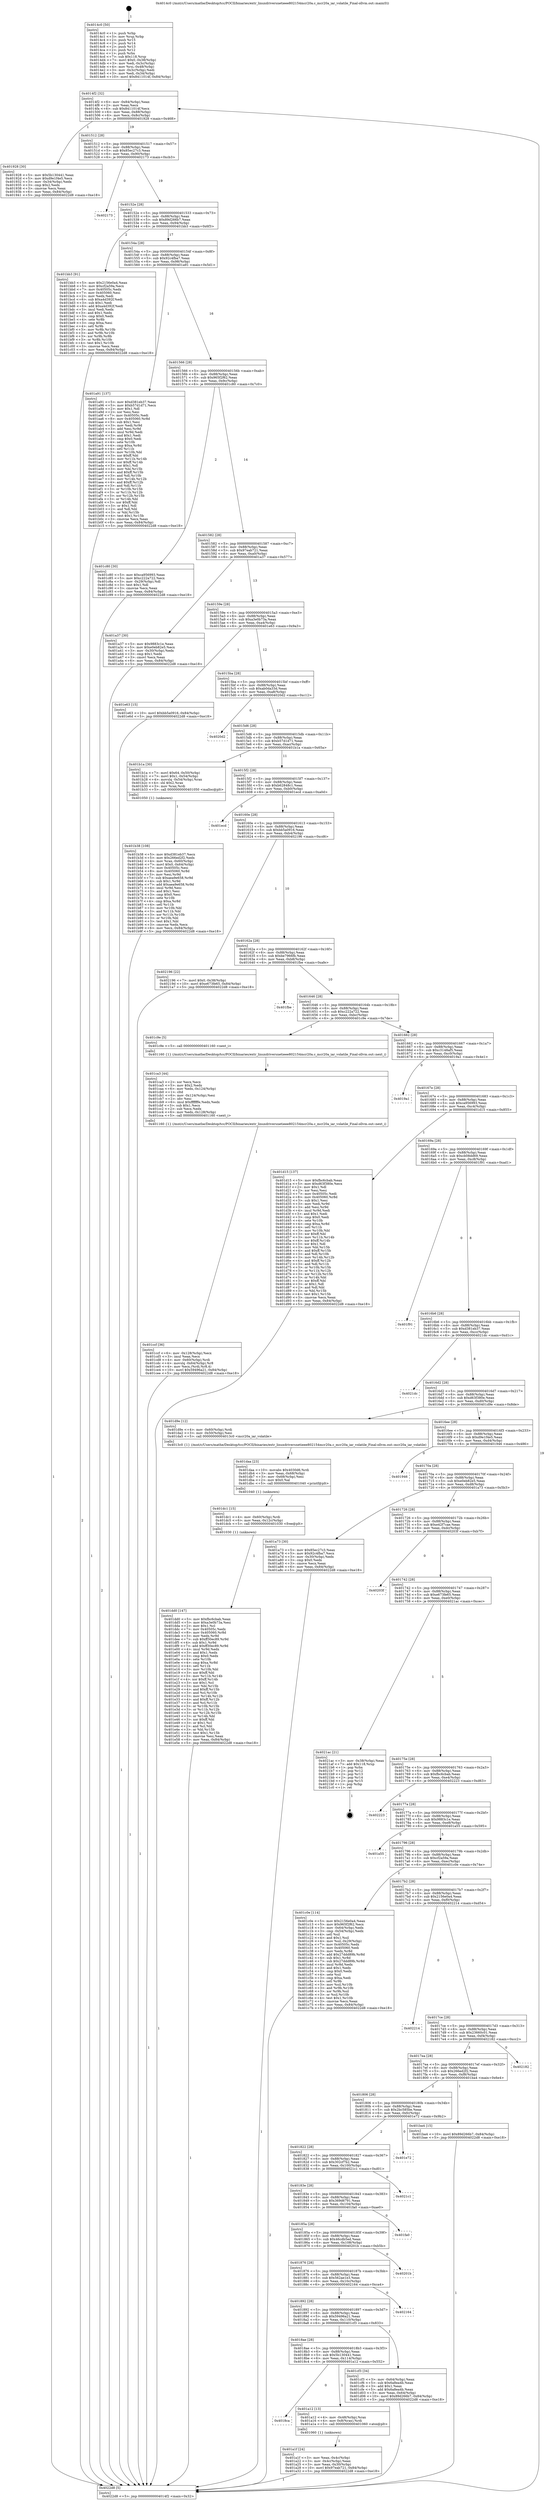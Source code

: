 digraph "0x4014c0" {
  label = "0x4014c0 (/mnt/c/Users/mathe/Desktop/tcc/POCII/binaries/extr_linuxdriversnetieee802154mcr20a.c_mcr20a_iar_volatile_Final-ollvm.out::main(0))"
  labelloc = "t"
  node[shape=record]

  Entry [label="",width=0.3,height=0.3,shape=circle,fillcolor=black,style=filled]
  "0x4014f2" [label="{
     0x4014f2 [32]\l
     | [instrs]\l
     &nbsp;&nbsp;0x4014f2 \<+6\>: mov -0x84(%rbp),%eax\l
     &nbsp;&nbsp;0x4014f8 \<+2\>: mov %eax,%ecx\l
     &nbsp;&nbsp;0x4014fa \<+6\>: sub $0x8411014f,%ecx\l
     &nbsp;&nbsp;0x401500 \<+6\>: mov %eax,-0x88(%rbp)\l
     &nbsp;&nbsp;0x401506 \<+6\>: mov %ecx,-0x8c(%rbp)\l
     &nbsp;&nbsp;0x40150c \<+6\>: je 0000000000401928 \<main+0x468\>\l
  }"]
  "0x401928" [label="{
     0x401928 [30]\l
     | [instrs]\l
     &nbsp;&nbsp;0x401928 \<+5\>: mov $0x5b130441,%eax\l
     &nbsp;&nbsp;0x40192d \<+5\>: mov $0xd9e1f4e5,%ecx\l
     &nbsp;&nbsp;0x401932 \<+3\>: mov -0x34(%rbp),%edx\l
     &nbsp;&nbsp;0x401935 \<+3\>: cmp $0x2,%edx\l
     &nbsp;&nbsp;0x401938 \<+3\>: cmovne %ecx,%eax\l
     &nbsp;&nbsp;0x40193b \<+6\>: mov %eax,-0x84(%rbp)\l
     &nbsp;&nbsp;0x401941 \<+5\>: jmp 00000000004022d8 \<main+0xe18\>\l
  }"]
  "0x401512" [label="{
     0x401512 [28]\l
     | [instrs]\l
     &nbsp;&nbsp;0x401512 \<+5\>: jmp 0000000000401517 \<main+0x57\>\l
     &nbsp;&nbsp;0x401517 \<+6\>: mov -0x88(%rbp),%eax\l
     &nbsp;&nbsp;0x40151d \<+5\>: sub $0x85ec27c3,%eax\l
     &nbsp;&nbsp;0x401522 \<+6\>: mov %eax,-0x90(%rbp)\l
     &nbsp;&nbsp;0x401528 \<+6\>: je 0000000000402173 \<main+0xcb3\>\l
  }"]
  "0x4022d8" [label="{
     0x4022d8 [5]\l
     | [instrs]\l
     &nbsp;&nbsp;0x4022d8 \<+5\>: jmp 00000000004014f2 \<main+0x32\>\l
  }"]
  "0x4014c0" [label="{
     0x4014c0 [50]\l
     | [instrs]\l
     &nbsp;&nbsp;0x4014c0 \<+1\>: push %rbp\l
     &nbsp;&nbsp;0x4014c1 \<+3\>: mov %rsp,%rbp\l
     &nbsp;&nbsp;0x4014c4 \<+2\>: push %r15\l
     &nbsp;&nbsp;0x4014c6 \<+2\>: push %r14\l
     &nbsp;&nbsp;0x4014c8 \<+2\>: push %r13\l
     &nbsp;&nbsp;0x4014ca \<+2\>: push %r12\l
     &nbsp;&nbsp;0x4014cc \<+1\>: push %rbx\l
     &nbsp;&nbsp;0x4014cd \<+7\>: sub $0x118,%rsp\l
     &nbsp;&nbsp;0x4014d4 \<+7\>: movl $0x0,-0x38(%rbp)\l
     &nbsp;&nbsp;0x4014db \<+3\>: mov %edi,-0x3c(%rbp)\l
     &nbsp;&nbsp;0x4014de \<+4\>: mov %rsi,-0x48(%rbp)\l
     &nbsp;&nbsp;0x4014e2 \<+3\>: mov -0x3c(%rbp),%edi\l
     &nbsp;&nbsp;0x4014e5 \<+3\>: mov %edi,-0x34(%rbp)\l
     &nbsp;&nbsp;0x4014e8 \<+10\>: movl $0x8411014f,-0x84(%rbp)\l
  }"]
  Exit [label="",width=0.3,height=0.3,shape=circle,fillcolor=black,style=filled,peripheries=2]
  "0x402173" [label="{
     0x402173\l
  }", style=dashed]
  "0x40152e" [label="{
     0x40152e [28]\l
     | [instrs]\l
     &nbsp;&nbsp;0x40152e \<+5\>: jmp 0000000000401533 \<main+0x73\>\l
     &nbsp;&nbsp;0x401533 \<+6\>: mov -0x88(%rbp),%eax\l
     &nbsp;&nbsp;0x401539 \<+5\>: sub $0x89d266b7,%eax\l
     &nbsp;&nbsp;0x40153e \<+6\>: mov %eax,-0x94(%rbp)\l
     &nbsp;&nbsp;0x401544 \<+6\>: je 0000000000401bb3 \<main+0x6f3\>\l
  }"]
  "0x401dd0" [label="{
     0x401dd0 [147]\l
     | [instrs]\l
     &nbsp;&nbsp;0x401dd0 \<+5\>: mov $0xfbc6cbab,%eax\l
     &nbsp;&nbsp;0x401dd5 \<+5\>: mov $0xa3e0b73a,%esi\l
     &nbsp;&nbsp;0x401dda \<+2\>: mov $0x1,%cl\l
     &nbsp;&nbsp;0x401ddc \<+7\>: mov 0x40505c,%edx\l
     &nbsp;&nbsp;0x401de3 \<+8\>: mov 0x405060,%r8d\l
     &nbsp;&nbsp;0x401deb \<+3\>: mov %edx,%r9d\l
     &nbsp;&nbsp;0x401dee \<+7\>: sub $0xff30ec89,%r9d\l
     &nbsp;&nbsp;0x401df5 \<+4\>: sub $0x1,%r9d\l
     &nbsp;&nbsp;0x401df9 \<+7\>: add $0xff30ec89,%r9d\l
     &nbsp;&nbsp;0x401e00 \<+4\>: imul %r9d,%edx\l
     &nbsp;&nbsp;0x401e04 \<+3\>: and $0x1,%edx\l
     &nbsp;&nbsp;0x401e07 \<+3\>: cmp $0x0,%edx\l
     &nbsp;&nbsp;0x401e0a \<+4\>: sete %r10b\l
     &nbsp;&nbsp;0x401e0e \<+4\>: cmp $0xa,%r8d\l
     &nbsp;&nbsp;0x401e12 \<+4\>: setl %r11b\l
     &nbsp;&nbsp;0x401e16 \<+3\>: mov %r10b,%bl\l
     &nbsp;&nbsp;0x401e19 \<+3\>: xor $0xff,%bl\l
     &nbsp;&nbsp;0x401e1c \<+3\>: mov %r11b,%r14b\l
     &nbsp;&nbsp;0x401e1f \<+4\>: xor $0xff,%r14b\l
     &nbsp;&nbsp;0x401e23 \<+3\>: xor $0x1,%cl\l
     &nbsp;&nbsp;0x401e26 \<+3\>: mov %bl,%r15b\l
     &nbsp;&nbsp;0x401e29 \<+4\>: and $0xff,%r15b\l
     &nbsp;&nbsp;0x401e2d \<+3\>: and %cl,%r10b\l
     &nbsp;&nbsp;0x401e30 \<+3\>: mov %r14b,%r12b\l
     &nbsp;&nbsp;0x401e33 \<+4\>: and $0xff,%r12b\l
     &nbsp;&nbsp;0x401e37 \<+3\>: and %cl,%r11b\l
     &nbsp;&nbsp;0x401e3a \<+3\>: or %r10b,%r15b\l
     &nbsp;&nbsp;0x401e3d \<+3\>: or %r11b,%r12b\l
     &nbsp;&nbsp;0x401e40 \<+3\>: xor %r12b,%r15b\l
     &nbsp;&nbsp;0x401e43 \<+3\>: or %r14b,%bl\l
     &nbsp;&nbsp;0x401e46 \<+3\>: xor $0xff,%bl\l
     &nbsp;&nbsp;0x401e49 \<+3\>: or $0x1,%cl\l
     &nbsp;&nbsp;0x401e4c \<+2\>: and %cl,%bl\l
     &nbsp;&nbsp;0x401e4e \<+3\>: or %bl,%r15b\l
     &nbsp;&nbsp;0x401e51 \<+4\>: test $0x1,%r15b\l
     &nbsp;&nbsp;0x401e55 \<+3\>: cmovne %esi,%eax\l
     &nbsp;&nbsp;0x401e58 \<+6\>: mov %eax,-0x84(%rbp)\l
     &nbsp;&nbsp;0x401e5e \<+5\>: jmp 00000000004022d8 \<main+0xe18\>\l
  }"]
  "0x401bb3" [label="{
     0x401bb3 [91]\l
     | [instrs]\l
     &nbsp;&nbsp;0x401bb3 \<+5\>: mov $0x2156e0a4,%eax\l
     &nbsp;&nbsp;0x401bb8 \<+5\>: mov $0xcf2a59a,%ecx\l
     &nbsp;&nbsp;0x401bbd \<+7\>: mov 0x40505c,%edx\l
     &nbsp;&nbsp;0x401bc4 \<+7\>: mov 0x405060,%esi\l
     &nbsp;&nbsp;0x401bcb \<+2\>: mov %edx,%edi\l
     &nbsp;&nbsp;0x401bcd \<+6\>: sub $0xa4d392f,%edi\l
     &nbsp;&nbsp;0x401bd3 \<+3\>: sub $0x1,%edi\l
     &nbsp;&nbsp;0x401bd6 \<+6\>: add $0xa4d392f,%edi\l
     &nbsp;&nbsp;0x401bdc \<+3\>: imul %edi,%edx\l
     &nbsp;&nbsp;0x401bdf \<+3\>: and $0x1,%edx\l
     &nbsp;&nbsp;0x401be2 \<+3\>: cmp $0x0,%edx\l
     &nbsp;&nbsp;0x401be5 \<+4\>: sete %r8b\l
     &nbsp;&nbsp;0x401be9 \<+3\>: cmp $0xa,%esi\l
     &nbsp;&nbsp;0x401bec \<+4\>: setl %r9b\l
     &nbsp;&nbsp;0x401bf0 \<+3\>: mov %r8b,%r10b\l
     &nbsp;&nbsp;0x401bf3 \<+3\>: and %r9b,%r10b\l
     &nbsp;&nbsp;0x401bf6 \<+3\>: xor %r9b,%r8b\l
     &nbsp;&nbsp;0x401bf9 \<+3\>: or %r8b,%r10b\l
     &nbsp;&nbsp;0x401bfc \<+4\>: test $0x1,%r10b\l
     &nbsp;&nbsp;0x401c00 \<+3\>: cmovne %ecx,%eax\l
     &nbsp;&nbsp;0x401c03 \<+6\>: mov %eax,-0x84(%rbp)\l
     &nbsp;&nbsp;0x401c09 \<+5\>: jmp 00000000004022d8 \<main+0xe18\>\l
  }"]
  "0x40154a" [label="{
     0x40154a [28]\l
     | [instrs]\l
     &nbsp;&nbsp;0x40154a \<+5\>: jmp 000000000040154f \<main+0x8f\>\l
     &nbsp;&nbsp;0x40154f \<+6\>: mov -0x88(%rbp),%eax\l
     &nbsp;&nbsp;0x401555 \<+5\>: sub $0x92c4fba7,%eax\l
     &nbsp;&nbsp;0x40155a \<+6\>: mov %eax,-0x98(%rbp)\l
     &nbsp;&nbsp;0x401560 \<+6\>: je 0000000000401a91 \<main+0x5d1\>\l
  }"]
  "0x401dc1" [label="{
     0x401dc1 [15]\l
     | [instrs]\l
     &nbsp;&nbsp;0x401dc1 \<+4\>: mov -0x60(%rbp),%rdi\l
     &nbsp;&nbsp;0x401dc5 \<+6\>: mov %eax,-0x12c(%rbp)\l
     &nbsp;&nbsp;0x401dcb \<+5\>: call 0000000000401030 \<free@plt\>\l
     | [calls]\l
     &nbsp;&nbsp;0x401030 \{1\} (unknown)\l
  }"]
  "0x401a91" [label="{
     0x401a91 [137]\l
     | [instrs]\l
     &nbsp;&nbsp;0x401a91 \<+5\>: mov $0xd381eb37,%eax\l
     &nbsp;&nbsp;0x401a96 \<+5\>: mov $0xb57d1d71,%ecx\l
     &nbsp;&nbsp;0x401a9b \<+2\>: mov $0x1,%dl\l
     &nbsp;&nbsp;0x401a9d \<+2\>: xor %esi,%esi\l
     &nbsp;&nbsp;0x401a9f \<+7\>: mov 0x40505c,%edi\l
     &nbsp;&nbsp;0x401aa6 \<+8\>: mov 0x405060,%r8d\l
     &nbsp;&nbsp;0x401aae \<+3\>: sub $0x1,%esi\l
     &nbsp;&nbsp;0x401ab1 \<+3\>: mov %edi,%r9d\l
     &nbsp;&nbsp;0x401ab4 \<+3\>: add %esi,%r9d\l
     &nbsp;&nbsp;0x401ab7 \<+4\>: imul %r9d,%edi\l
     &nbsp;&nbsp;0x401abb \<+3\>: and $0x1,%edi\l
     &nbsp;&nbsp;0x401abe \<+3\>: cmp $0x0,%edi\l
     &nbsp;&nbsp;0x401ac1 \<+4\>: sete %r10b\l
     &nbsp;&nbsp;0x401ac5 \<+4\>: cmp $0xa,%r8d\l
     &nbsp;&nbsp;0x401ac9 \<+4\>: setl %r11b\l
     &nbsp;&nbsp;0x401acd \<+3\>: mov %r10b,%bl\l
     &nbsp;&nbsp;0x401ad0 \<+3\>: xor $0xff,%bl\l
     &nbsp;&nbsp;0x401ad3 \<+3\>: mov %r11b,%r14b\l
     &nbsp;&nbsp;0x401ad6 \<+4\>: xor $0xff,%r14b\l
     &nbsp;&nbsp;0x401ada \<+3\>: xor $0x1,%dl\l
     &nbsp;&nbsp;0x401add \<+3\>: mov %bl,%r15b\l
     &nbsp;&nbsp;0x401ae0 \<+4\>: and $0xff,%r15b\l
     &nbsp;&nbsp;0x401ae4 \<+3\>: and %dl,%r10b\l
     &nbsp;&nbsp;0x401ae7 \<+3\>: mov %r14b,%r12b\l
     &nbsp;&nbsp;0x401aea \<+4\>: and $0xff,%r12b\l
     &nbsp;&nbsp;0x401aee \<+3\>: and %dl,%r11b\l
     &nbsp;&nbsp;0x401af1 \<+3\>: or %r10b,%r15b\l
     &nbsp;&nbsp;0x401af4 \<+3\>: or %r11b,%r12b\l
     &nbsp;&nbsp;0x401af7 \<+3\>: xor %r12b,%r15b\l
     &nbsp;&nbsp;0x401afa \<+3\>: or %r14b,%bl\l
     &nbsp;&nbsp;0x401afd \<+3\>: xor $0xff,%bl\l
     &nbsp;&nbsp;0x401b00 \<+3\>: or $0x1,%dl\l
     &nbsp;&nbsp;0x401b03 \<+2\>: and %dl,%bl\l
     &nbsp;&nbsp;0x401b05 \<+3\>: or %bl,%r15b\l
     &nbsp;&nbsp;0x401b08 \<+4\>: test $0x1,%r15b\l
     &nbsp;&nbsp;0x401b0c \<+3\>: cmovne %ecx,%eax\l
     &nbsp;&nbsp;0x401b0f \<+6\>: mov %eax,-0x84(%rbp)\l
     &nbsp;&nbsp;0x401b15 \<+5\>: jmp 00000000004022d8 \<main+0xe18\>\l
  }"]
  "0x401566" [label="{
     0x401566 [28]\l
     | [instrs]\l
     &nbsp;&nbsp;0x401566 \<+5\>: jmp 000000000040156b \<main+0xab\>\l
     &nbsp;&nbsp;0x40156b \<+6\>: mov -0x88(%rbp),%eax\l
     &nbsp;&nbsp;0x401571 \<+5\>: sub $0x965f2f62,%eax\l
     &nbsp;&nbsp;0x401576 \<+6\>: mov %eax,-0x9c(%rbp)\l
     &nbsp;&nbsp;0x40157c \<+6\>: je 0000000000401c80 \<main+0x7c0\>\l
  }"]
  "0x401daa" [label="{
     0x401daa [23]\l
     | [instrs]\l
     &nbsp;&nbsp;0x401daa \<+10\>: movabs $0x4030d6,%rdi\l
     &nbsp;&nbsp;0x401db4 \<+3\>: mov %eax,-0x68(%rbp)\l
     &nbsp;&nbsp;0x401db7 \<+3\>: mov -0x68(%rbp),%esi\l
     &nbsp;&nbsp;0x401dba \<+2\>: mov $0x0,%al\l
     &nbsp;&nbsp;0x401dbc \<+5\>: call 0000000000401040 \<printf@plt\>\l
     | [calls]\l
     &nbsp;&nbsp;0x401040 \{1\} (unknown)\l
  }"]
  "0x401c80" [label="{
     0x401c80 [30]\l
     | [instrs]\l
     &nbsp;&nbsp;0x401c80 \<+5\>: mov $0xca956993,%eax\l
     &nbsp;&nbsp;0x401c85 \<+5\>: mov $0xc222a722,%ecx\l
     &nbsp;&nbsp;0x401c8a \<+3\>: mov -0x29(%rbp),%dl\l
     &nbsp;&nbsp;0x401c8d \<+3\>: test $0x1,%dl\l
     &nbsp;&nbsp;0x401c90 \<+3\>: cmovne %ecx,%eax\l
     &nbsp;&nbsp;0x401c93 \<+6\>: mov %eax,-0x84(%rbp)\l
     &nbsp;&nbsp;0x401c99 \<+5\>: jmp 00000000004022d8 \<main+0xe18\>\l
  }"]
  "0x401582" [label="{
     0x401582 [28]\l
     | [instrs]\l
     &nbsp;&nbsp;0x401582 \<+5\>: jmp 0000000000401587 \<main+0xc7\>\l
     &nbsp;&nbsp;0x401587 \<+6\>: mov -0x88(%rbp),%eax\l
     &nbsp;&nbsp;0x40158d \<+5\>: sub $0x97eab721,%eax\l
     &nbsp;&nbsp;0x401592 \<+6\>: mov %eax,-0xa0(%rbp)\l
     &nbsp;&nbsp;0x401598 \<+6\>: je 0000000000401a37 \<main+0x577\>\l
  }"]
  "0x401ccf" [label="{
     0x401ccf [36]\l
     | [instrs]\l
     &nbsp;&nbsp;0x401ccf \<+6\>: mov -0x128(%rbp),%ecx\l
     &nbsp;&nbsp;0x401cd5 \<+3\>: imul %eax,%ecx\l
     &nbsp;&nbsp;0x401cd8 \<+4\>: mov -0x60(%rbp),%rdi\l
     &nbsp;&nbsp;0x401cdc \<+4\>: movslq -0x64(%rbp),%r8\l
     &nbsp;&nbsp;0x401ce0 \<+4\>: mov %ecx,(%rdi,%r8,4)\l
     &nbsp;&nbsp;0x401ce4 \<+10\>: movl $0x59496a21,-0x84(%rbp)\l
     &nbsp;&nbsp;0x401cee \<+5\>: jmp 00000000004022d8 \<main+0xe18\>\l
  }"]
  "0x401a37" [label="{
     0x401a37 [30]\l
     | [instrs]\l
     &nbsp;&nbsp;0x401a37 \<+5\>: mov $0x9883c1e,%eax\l
     &nbsp;&nbsp;0x401a3c \<+5\>: mov $0xe0eb82e5,%ecx\l
     &nbsp;&nbsp;0x401a41 \<+3\>: mov -0x30(%rbp),%edx\l
     &nbsp;&nbsp;0x401a44 \<+3\>: cmp $0x1,%edx\l
     &nbsp;&nbsp;0x401a47 \<+3\>: cmovl %ecx,%eax\l
     &nbsp;&nbsp;0x401a4a \<+6\>: mov %eax,-0x84(%rbp)\l
     &nbsp;&nbsp;0x401a50 \<+5\>: jmp 00000000004022d8 \<main+0xe18\>\l
  }"]
  "0x40159e" [label="{
     0x40159e [28]\l
     | [instrs]\l
     &nbsp;&nbsp;0x40159e \<+5\>: jmp 00000000004015a3 \<main+0xe3\>\l
     &nbsp;&nbsp;0x4015a3 \<+6\>: mov -0x88(%rbp),%eax\l
     &nbsp;&nbsp;0x4015a9 \<+5\>: sub $0xa3e0b73a,%eax\l
     &nbsp;&nbsp;0x4015ae \<+6\>: mov %eax,-0xa4(%rbp)\l
     &nbsp;&nbsp;0x4015b4 \<+6\>: je 0000000000401e63 \<main+0x9a3\>\l
  }"]
  "0x401ca3" [label="{
     0x401ca3 [44]\l
     | [instrs]\l
     &nbsp;&nbsp;0x401ca3 \<+2\>: xor %ecx,%ecx\l
     &nbsp;&nbsp;0x401ca5 \<+5\>: mov $0x2,%edx\l
     &nbsp;&nbsp;0x401caa \<+6\>: mov %edx,-0x124(%rbp)\l
     &nbsp;&nbsp;0x401cb0 \<+1\>: cltd\l
     &nbsp;&nbsp;0x401cb1 \<+6\>: mov -0x124(%rbp),%esi\l
     &nbsp;&nbsp;0x401cb7 \<+2\>: idiv %esi\l
     &nbsp;&nbsp;0x401cb9 \<+6\>: imul $0xfffffffe,%edx,%edx\l
     &nbsp;&nbsp;0x401cbf \<+3\>: sub $0x1,%ecx\l
     &nbsp;&nbsp;0x401cc2 \<+2\>: sub %ecx,%edx\l
     &nbsp;&nbsp;0x401cc4 \<+6\>: mov %edx,-0x128(%rbp)\l
     &nbsp;&nbsp;0x401cca \<+5\>: call 0000000000401160 \<next_i\>\l
     | [calls]\l
     &nbsp;&nbsp;0x401160 \{1\} (/mnt/c/Users/mathe/Desktop/tcc/POCII/binaries/extr_linuxdriversnetieee802154mcr20a.c_mcr20a_iar_volatile_Final-ollvm.out::next_i)\l
  }"]
  "0x401e63" [label="{
     0x401e63 [15]\l
     | [instrs]\l
     &nbsp;&nbsp;0x401e63 \<+10\>: movl $0xbb5a0916,-0x84(%rbp)\l
     &nbsp;&nbsp;0x401e6d \<+5\>: jmp 00000000004022d8 \<main+0xe18\>\l
  }"]
  "0x4015ba" [label="{
     0x4015ba [28]\l
     | [instrs]\l
     &nbsp;&nbsp;0x4015ba \<+5\>: jmp 00000000004015bf \<main+0xff\>\l
     &nbsp;&nbsp;0x4015bf \<+6\>: mov -0x88(%rbp),%eax\l
     &nbsp;&nbsp;0x4015c5 \<+5\>: sub $0xab0da33d,%eax\l
     &nbsp;&nbsp;0x4015ca \<+6\>: mov %eax,-0xa8(%rbp)\l
     &nbsp;&nbsp;0x4015d0 \<+6\>: je 00000000004020d2 \<main+0xc12\>\l
  }"]
  "0x401b38" [label="{
     0x401b38 [108]\l
     | [instrs]\l
     &nbsp;&nbsp;0x401b38 \<+5\>: mov $0xd381eb37,%ecx\l
     &nbsp;&nbsp;0x401b3d \<+5\>: mov $0x266ed2f2,%edx\l
     &nbsp;&nbsp;0x401b42 \<+4\>: mov %rax,-0x60(%rbp)\l
     &nbsp;&nbsp;0x401b46 \<+7\>: movl $0x0,-0x64(%rbp)\l
     &nbsp;&nbsp;0x401b4d \<+7\>: mov 0x40505c,%esi\l
     &nbsp;&nbsp;0x401b54 \<+8\>: mov 0x405060,%r8d\l
     &nbsp;&nbsp;0x401b5c \<+3\>: mov %esi,%r9d\l
     &nbsp;&nbsp;0x401b5f \<+7\>: sub $0xaea9e658,%r9d\l
     &nbsp;&nbsp;0x401b66 \<+4\>: sub $0x1,%r9d\l
     &nbsp;&nbsp;0x401b6a \<+7\>: add $0xaea9e658,%r9d\l
     &nbsp;&nbsp;0x401b71 \<+4\>: imul %r9d,%esi\l
     &nbsp;&nbsp;0x401b75 \<+3\>: and $0x1,%esi\l
     &nbsp;&nbsp;0x401b78 \<+3\>: cmp $0x0,%esi\l
     &nbsp;&nbsp;0x401b7b \<+4\>: sete %r10b\l
     &nbsp;&nbsp;0x401b7f \<+4\>: cmp $0xa,%r8d\l
     &nbsp;&nbsp;0x401b83 \<+4\>: setl %r11b\l
     &nbsp;&nbsp;0x401b87 \<+3\>: mov %r10b,%bl\l
     &nbsp;&nbsp;0x401b8a \<+3\>: and %r11b,%bl\l
     &nbsp;&nbsp;0x401b8d \<+3\>: xor %r11b,%r10b\l
     &nbsp;&nbsp;0x401b90 \<+3\>: or %r10b,%bl\l
     &nbsp;&nbsp;0x401b93 \<+3\>: test $0x1,%bl\l
     &nbsp;&nbsp;0x401b96 \<+3\>: cmovne %edx,%ecx\l
     &nbsp;&nbsp;0x401b99 \<+6\>: mov %ecx,-0x84(%rbp)\l
     &nbsp;&nbsp;0x401b9f \<+5\>: jmp 00000000004022d8 \<main+0xe18\>\l
  }"]
  "0x4020d2" [label="{
     0x4020d2\l
  }", style=dashed]
  "0x4015d6" [label="{
     0x4015d6 [28]\l
     | [instrs]\l
     &nbsp;&nbsp;0x4015d6 \<+5\>: jmp 00000000004015db \<main+0x11b\>\l
     &nbsp;&nbsp;0x4015db \<+6\>: mov -0x88(%rbp),%eax\l
     &nbsp;&nbsp;0x4015e1 \<+5\>: sub $0xb57d1d71,%eax\l
     &nbsp;&nbsp;0x4015e6 \<+6\>: mov %eax,-0xac(%rbp)\l
     &nbsp;&nbsp;0x4015ec \<+6\>: je 0000000000401b1a \<main+0x65a\>\l
  }"]
  "0x401a1f" [label="{
     0x401a1f [24]\l
     | [instrs]\l
     &nbsp;&nbsp;0x401a1f \<+3\>: mov %eax,-0x4c(%rbp)\l
     &nbsp;&nbsp;0x401a22 \<+3\>: mov -0x4c(%rbp),%eax\l
     &nbsp;&nbsp;0x401a25 \<+3\>: mov %eax,-0x30(%rbp)\l
     &nbsp;&nbsp;0x401a28 \<+10\>: movl $0x97eab721,-0x84(%rbp)\l
     &nbsp;&nbsp;0x401a32 \<+5\>: jmp 00000000004022d8 \<main+0xe18\>\l
  }"]
  "0x401b1a" [label="{
     0x401b1a [30]\l
     | [instrs]\l
     &nbsp;&nbsp;0x401b1a \<+7\>: movl $0x64,-0x50(%rbp)\l
     &nbsp;&nbsp;0x401b21 \<+7\>: movl $0x1,-0x54(%rbp)\l
     &nbsp;&nbsp;0x401b28 \<+4\>: movslq -0x54(%rbp),%rax\l
     &nbsp;&nbsp;0x401b2c \<+4\>: shl $0x2,%rax\l
     &nbsp;&nbsp;0x401b30 \<+3\>: mov %rax,%rdi\l
     &nbsp;&nbsp;0x401b33 \<+5\>: call 0000000000401050 \<malloc@plt\>\l
     | [calls]\l
     &nbsp;&nbsp;0x401050 \{1\} (unknown)\l
  }"]
  "0x4015f2" [label="{
     0x4015f2 [28]\l
     | [instrs]\l
     &nbsp;&nbsp;0x4015f2 \<+5\>: jmp 00000000004015f7 \<main+0x137\>\l
     &nbsp;&nbsp;0x4015f7 \<+6\>: mov -0x88(%rbp),%eax\l
     &nbsp;&nbsp;0x4015fd \<+5\>: sub $0xb62848c1,%eax\l
     &nbsp;&nbsp;0x401602 \<+6\>: mov %eax,-0xb0(%rbp)\l
     &nbsp;&nbsp;0x401608 \<+6\>: je 0000000000401ecd \<main+0xa0d\>\l
  }"]
  "0x4018ca" [label="{
     0x4018ca\l
  }", style=dashed]
  "0x401ecd" [label="{
     0x401ecd\l
  }", style=dashed]
  "0x40160e" [label="{
     0x40160e [28]\l
     | [instrs]\l
     &nbsp;&nbsp;0x40160e \<+5\>: jmp 0000000000401613 \<main+0x153\>\l
     &nbsp;&nbsp;0x401613 \<+6\>: mov -0x88(%rbp),%eax\l
     &nbsp;&nbsp;0x401619 \<+5\>: sub $0xbb5a0916,%eax\l
     &nbsp;&nbsp;0x40161e \<+6\>: mov %eax,-0xb4(%rbp)\l
     &nbsp;&nbsp;0x401624 \<+6\>: je 0000000000402196 \<main+0xcd6\>\l
  }"]
  "0x401a12" [label="{
     0x401a12 [13]\l
     | [instrs]\l
     &nbsp;&nbsp;0x401a12 \<+4\>: mov -0x48(%rbp),%rax\l
     &nbsp;&nbsp;0x401a16 \<+4\>: mov 0x8(%rax),%rdi\l
     &nbsp;&nbsp;0x401a1a \<+5\>: call 0000000000401060 \<atoi@plt\>\l
     | [calls]\l
     &nbsp;&nbsp;0x401060 \{1\} (unknown)\l
  }"]
  "0x402196" [label="{
     0x402196 [22]\l
     | [instrs]\l
     &nbsp;&nbsp;0x402196 \<+7\>: movl $0x0,-0x38(%rbp)\l
     &nbsp;&nbsp;0x40219d \<+10\>: movl $0xe673fe65,-0x84(%rbp)\l
     &nbsp;&nbsp;0x4021a7 \<+5\>: jmp 00000000004022d8 \<main+0xe18\>\l
  }"]
  "0x40162a" [label="{
     0x40162a [28]\l
     | [instrs]\l
     &nbsp;&nbsp;0x40162a \<+5\>: jmp 000000000040162f \<main+0x16f\>\l
     &nbsp;&nbsp;0x40162f \<+6\>: mov -0x88(%rbp),%eax\l
     &nbsp;&nbsp;0x401635 \<+5\>: sub $0xbe7966fb,%eax\l
     &nbsp;&nbsp;0x40163a \<+6\>: mov %eax,-0xb8(%rbp)\l
     &nbsp;&nbsp;0x401640 \<+6\>: je 0000000000401fbe \<main+0xafe\>\l
  }"]
  "0x4018ae" [label="{
     0x4018ae [28]\l
     | [instrs]\l
     &nbsp;&nbsp;0x4018ae \<+5\>: jmp 00000000004018b3 \<main+0x3f3\>\l
     &nbsp;&nbsp;0x4018b3 \<+6\>: mov -0x88(%rbp),%eax\l
     &nbsp;&nbsp;0x4018b9 \<+5\>: sub $0x5b130441,%eax\l
     &nbsp;&nbsp;0x4018be \<+6\>: mov %eax,-0x114(%rbp)\l
     &nbsp;&nbsp;0x4018c4 \<+6\>: je 0000000000401a12 \<main+0x552\>\l
  }"]
  "0x401fbe" [label="{
     0x401fbe\l
  }", style=dashed]
  "0x401646" [label="{
     0x401646 [28]\l
     | [instrs]\l
     &nbsp;&nbsp;0x401646 \<+5\>: jmp 000000000040164b \<main+0x18b\>\l
     &nbsp;&nbsp;0x40164b \<+6\>: mov -0x88(%rbp),%eax\l
     &nbsp;&nbsp;0x401651 \<+5\>: sub $0xc222a722,%eax\l
     &nbsp;&nbsp;0x401656 \<+6\>: mov %eax,-0xbc(%rbp)\l
     &nbsp;&nbsp;0x40165c \<+6\>: je 0000000000401c9e \<main+0x7de\>\l
  }"]
  "0x401cf3" [label="{
     0x401cf3 [34]\l
     | [instrs]\l
     &nbsp;&nbsp;0x401cf3 \<+3\>: mov -0x64(%rbp),%eax\l
     &nbsp;&nbsp;0x401cf6 \<+5\>: sub $0x6a8ea4b,%eax\l
     &nbsp;&nbsp;0x401cfb \<+3\>: add $0x1,%eax\l
     &nbsp;&nbsp;0x401cfe \<+5\>: add $0x6a8ea4b,%eax\l
     &nbsp;&nbsp;0x401d03 \<+3\>: mov %eax,-0x64(%rbp)\l
     &nbsp;&nbsp;0x401d06 \<+10\>: movl $0x89d266b7,-0x84(%rbp)\l
     &nbsp;&nbsp;0x401d10 \<+5\>: jmp 00000000004022d8 \<main+0xe18\>\l
  }"]
  "0x401c9e" [label="{
     0x401c9e [5]\l
     | [instrs]\l
     &nbsp;&nbsp;0x401c9e \<+5\>: call 0000000000401160 \<next_i\>\l
     | [calls]\l
     &nbsp;&nbsp;0x401160 \{1\} (/mnt/c/Users/mathe/Desktop/tcc/POCII/binaries/extr_linuxdriversnetieee802154mcr20a.c_mcr20a_iar_volatile_Final-ollvm.out::next_i)\l
  }"]
  "0x401662" [label="{
     0x401662 [28]\l
     | [instrs]\l
     &nbsp;&nbsp;0x401662 \<+5\>: jmp 0000000000401667 \<main+0x1a7\>\l
     &nbsp;&nbsp;0x401667 \<+6\>: mov -0x88(%rbp),%eax\l
     &nbsp;&nbsp;0x40166d \<+5\>: sub $0xc3148af5,%eax\l
     &nbsp;&nbsp;0x401672 \<+6\>: mov %eax,-0xc0(%rbp)\l
     &nbsp;&nbsp;0x401678 \<+6\>: je 00000000004019a1 \<main+0x4e1\>\l
  }"]
  "0x401892" [label="{
     0x401892 [28]\l
     | [instrs]\l
     &nbsp;&nbsp;0x401892 \<+5\>: jmp 0000000000401897 \<main+0x3d7\>\l
     &nbsp;&nbsp;0x401897 \<+6\>: mov -0x88(%rbp),%eax\l
     &nbsp;&nbsp;0x40189d \<+5\>: sub $0x59496a21,%eax\l
     &nbsp;&nbsp;0x4018a2 \<+6\>: mov %eax,-0x110(%rbp)\l
     &nbsp;&nbsp;0x4018a8 \<+6\>: je 0000000000401cf3 \<main+0x833\>\l
  }"]
  "0x4019a1" [label="{
     0x4019a1\l
  }", style=dashed]
  "0x40167e" [label="{
     0x40167e [28]\l
     | [instrs]\l
     &nbsp;&nbsp;0x40167e \<+5\>: jmp 0000000000401683 \<main+0x1c3\>\l
     &nbsp;&nbsp;0x401683 \<+6\>: mov -0x88(%rbp),%eax\l
     &nbsp;&nbsp;0x401689 \<+5\>: sub $0xca956993,%eax\l
     &nbsp;&nbsp;0x40168e \<+6\>: mov %eax,-0xc4(%rbp)\l
     &nbsp;&nbsp;0x401694 \<+6\>: je 0000000000401d15 \<main+0x855\>\l
  }"]
  "0x402164" [label="{
     0x402164\l
  }", style=dashed]
  "0x401d15" [label="{
     0x401d15 [137]\l
     | [instrs]\l
     &nbsp;&nbsp;0x401d15 \<+5\>: mov $0xfbc6cbab,%eax\l
     &nbsp;&nbsp;0x401d1a \<+5\>: mov $0xd63f380e,%ecx\l
     &nbsp;&nbsp;0x401d1f \<+2\>: mov $0x1,%dl\l
     &nbsp;&nbsp;0x401d21 \<+2\>: xor %esi,%esi\l
     &nbsp;&nbsp;0x401d23 \<+7\>: mov 0x40505c,%edi\l
     &nbsp;&nbsp;0x401d2a \<+8\>: mov 0x405060,%r8d\l
     &nbsp;&nbsp;0x401d32 \<+3\>: sub $0x1,%esi\l
     &nbsp;&nbsp;0x401d35 \<+3\>: mov %edi,%r9d\l
     &nbsp;&nbsp;0x401d38 \<+3\>: add %esi,%r9d\l
     &nbsp;&nbsp;0x401d3b \<+4\>: imul %r9d,%edi\l
     &nbsp;&nbsp;0x401d3f \<+3\>: and $0x1,%edi\l
     &nbsp;&nbsp;0x401d42 \<+3\>: cmp $0x0,%edi\l
     &nbsp;&nbsp;0x401d45 \<+4\>: sete %r10b\l
     &nbsp;&nbsp;0x401d49 \<+4\>: cmp $0xa,%r8d\l
     &nbsp;&nbsp;0x401d4d \<+4\>: setl %r11b\l
     &nbsp;&nbsp;0x401d51 \<+3\>: mov %r10b,%bl\l
     &nbsp;&nbsp;0x401d54 \<+3\>: xor $0xff,%bl\l
     &nbsp;&nbsp;0x401d57 \<+3\>: mov %r11b,%r14b\l
     &nbsp;&nbsp;0x401d5a \<+4\>: xor $0xff,%r14b\l
     &nbsp;&nbsp;0x401d5e \<+3\>: xor $0x1,%dl\l
     &nbsp;&nbsp;0x401d61 \<+3\>: mov %bl,%r15b\l
     &nbsp;&nbsp;0x401d64 \<+4\>: and $0xff,%r15b\l
     &nbsp;&nbsp;0x401d68 \<+3\>: and %dl,%r10b\l
     &nbsp;&nbsp;0x401d6b \<+3\>: mov %r14b,%r12b\l
     &nbsp;&nbsp;0x401d6e \<+4\>: and $0xff,%r12b\l
     &nbsp;&nbsp;0x401d72 \<+3\>: and %dl,%r11b\l
     &nbsp;&nbsp;0x401d75 \<+3\>: or %r10b,%r15b\l
     &nbsp;&nbsp;0x401d78 \<+3\>: or %r11b,%r12b\l
     &nbsp;&nbsp;0x401d7b \<+3\>: xor %r12b,%r15b\l
     &nbsp;&nbsp;0x401d7e \<+3\>: or %r14b,%bl\l
     &nbsp;&nbsp;0x401d81 \<+3\>: xor $0xff,%bl\l
     &nbsp;&nbsp;0x401d84 \<+3\>: or $0x1,%dl\l
     &nbsp;&nbsp;0x401d87 \<+2\>: and %dl,%bl\l
     &nbsp;&nbsp;0x401d89 \<+3\>: or %bl,%r15b\l
     &nbsp;&nbsp;0x401d8c \<+4\>: test $0x1,%r15b\l
     &nbsp;&nbsp;0x401d90 \<+3\>: cmovne %ecx,%eax\l
     &nbsp;&nbsp;0x401d93 \<+6\>: mov %eax,-0x84(%rbp)\l
     &nbsp;&nbsp;0x401d99 \<+5\>: jmp 00000000004022d8 \<main+0xe18\>\l
  }"]
  "0x40169a" [label="{
     0x40169a [28]\l
     | [instrs]\l
     &nbsp;&nbsp;0x40169a \<+5\>: jmp 000000000040169f \<main+0x1df\>\l
     &nbsp;&nbsp;0x40169f \<+6\>: mov -0x88(%rbp),%eax\l
     &nbsp;&nbsp;0x4016a5 \<+5\>: sub $0xcb08dd69,%eax\l
     &nbsp;&nbsp;0x4016aa \<+6\>: mov %eax,-0xc8(%rbp)\l
     &nbsp;&nbsp;0x4016b0 \<+6\>: je 0000000000401f91 \<main+0xad1\>\l
  }"]
  "0x401876" [label="{
     0x401876 [28]\l
     | [instrs]\l
     &nbsp;&nbsp;0x401876 \<+5\>: jmp 000000000040187b \<main+0x3bb\>\l
     &nbsp;&nbsp;0x40187b \<+6\>: mov -0x88(%rbp),%eax\l
     &nbsp;&nbsp;0x401881 \<+5\>: sub $0x562ae1e3,%eax\l
     &nbsp;&nbsp;0x401886 \<+6\>: mov %eax,-0x10c(%rbp)\l
     &nbsp;&nbsp;0x40188c \<+6\>: je 0000000000402164 \<main+0xca4\>\l
  }"]
  "0x401f91" [label="{
     0x401f91\l
  }", style=dashed]
  "0x4016b6" [label="{
     0x4016b6 [28]\l
     | [instrs]\l
     &nbsp;&nbsp;0x4016b6 \<+5\>: jmp 00000000004016bb \<main+0x1fb\>\l
     &nbsp;&nbsp;0x4016bb \<+6\>: mov -0x88(%rbp),%eax\l
     &nbsp;&nbsp;0x4016c1 \<+5\>: sub $0xd381eb37,%eax\l
     &nbsp;&nbsp;0x4016c6 \<+6\>: mov %eax,-0xcc(%rbp)\l
     &nbsp;&nbsp;0x4016cc \<+6\>: je 00000000004021dc \<main+0xd1c\>\l
  }"]
  "0x40201b" [label="{
     0x40201b\l
  }", style=dashed]
  "0x4021dc" [label="{
     0x4021dc\l
  }", style=dashed]
  "0x4016d2" [label="{
     0x4016d2 [28]\l
     | [instrs]\l
     &nbsp;&nbsp;0x4016d2 \<+5\>: jmp 00000000004016d7 \<main+0x217\>\l
     &nbsp;&nbsp;0x4016d7 \<+6\>: mov -0x88(%rbp),%eax\l
     &nbsp;&nbsp;0x4016dd \<+5\>: sub $0xd63f380e,%eax\l
     &nbsp;&nbsp;0x4016e2 \<+6\>: mov %eax,-0xd0(%rbp)\l
     &nbsp;&nbsp;0x4016e8 \<+6\>: je 0000000000401d9e \<main+0x8de\>\l
  }"]
  "0x40185a" [label="{
     0x40185a [28]\l
     | [instrs]\l
     &nbsp;&nbsp;0x40185a \<+5\>: jmp 000000000040185f \<main+0x39f\>\l
     &nbsp;&nbsp;0x40185f \<+6\>: mov -0x88(%rbp),%eax\l
     &nbsp;&nbsp;0x401865 \<+5\>: sub $0x46cdb5ed,%eax\l
     &nbsp;&nbsp;0x40186a \<+6\>: mov %eax,-0x108(%rbp)\l
     &nbsp;&nbsp;0x401870 \<+6\>: je 000000000040201b \<main+0xb5b\>\l
  }"]
  "0x401d9e" [label="{
     0x401d9e [12]\l
     | [instrs]\l
     &nbsp;&nbsp;0x401d9e \<+4\>: mov -0x60(%rbp),%rdi\l
     &nbsp;&nbsp;0x401da2 \<+3\>: mov -0x50(%rbp),%esi\l
     &nbsp;&nbsp;0x401da5 \<+5\>: call 00000000004013c0 \<mcr20a_iar_volatile\>\l
     | [calls]\l
     &nbsp;&nbsp;0x4013c0 \{1\} (/mnt/c/Users/mathe/Desktop/tcc/POCII/binaries/extr_linuxdriversnetieee802154mcr20a.c_mcr20a_iar_volatile_Final-ollvm.out::mcr20a_iar_volatile)\l
  }"]
  "0x4016ee" [label="{
     0x4016ee [28]\l
     | [instrs]\l
     &nbsp;&nbsp;0x4016ee \<+5\>: jmp 00000000004016f3 \<main+0x233\>\l
     &nbsp;&nbsp;0x4016f3 \<+6\>: mov -0x88(%rbp),%eax\l
     &nbsp;&nbsp;0x4016f9 \<+5\>: sub $0xd9e1f4e5,%eax\l
     &nbsp;&nbsp;0x4016fe \<+6\>: mov %eax,-0xd4(%rbp)\l
     &nbsp;&nbsp;0x401704 \<+6\>: je 0000000000401946 \<main+0x486\>\l
  }"]
  "0x401fa0" [label="{
     0x401fa0\l
  }", style=dashed]
  "0x401946" [label="{
     0x401946\l
  }", style=dashed]
  "0x40170a" [label="{
     0x40170a [28]\l
     | [instrs]\l
     &nbsp;&nbsp;0x40170a \<+5\>: jmp 000000000040170f \<main+0x24f\>\l
     &nbsp;&nbsp;0x40170f \<+6\>: mov -0x88(%rbp),%eax\l
     &nbsp;&nbsp;0x401715 \<+5\>: sub $0xe0eb82e5,%eax\l
     &nbsp;&nbsp;0x40171a \<+6\>: mov %eax,-0xd8(%rbp)\l
     &nbsp;&nbsp;0x401720 \<+6\>: je 0000000000401a73 \<main+0x5b3\>\l
  }"]
  "0x40183e" [label="{
     0x40183e [28]\l
     | [instrs]\l
     &nbsp;&nbsp;0x40183e \<+5\>: jmp 0000000000401843 \<main+0x383\>\l
     &nbsp;&nbsp;0x401843 \<+6\>: mov -0x88(%rbp),%eax\l
     &nbsp;&nbsp;0x401849 \<+5\>: sub $0x369d6791,%eax\l
     &nbsp;&nbsp;0x40184e \<+6\>: mov %eax,-0x104(%rbp)\l
     &nbsp;&nbsp;0x401854 \<+6\>: je 0000000000401fa0 \<main+0xae0\>\l
  }"]
  "0x401a73" [label="{
     0x401a73 [30]\l
     | [instrs]\l
     &nbsp;&nbsp;0x401a73 \<+5\>: mov $0x85ec27c3,%eax\l
     &nbsp;&nbsp;0x401a78 \<+5\>: mov $0x92c4fba7,%ecx\l
     &nbsp;&nbsp;0x401a7d \<+3\>: mov -0x30(%rbp),%edx\l
     &nbsp;&nbsp;0x401a80 \<+3\>: cmp $0x0,%edx\l
     &nbsp;&nbsp;0x401a83 \<+3\>: cmove %ecx,%eax\l
     &nbsp;&nbsp;0x401a86 \<+6\>: mov %eax,-0x84(%rbp)\l
     &nbsp;&nbsp;0x401a8c \<+5\>: jmp 00000000004022d8 \<main+0xe18\>\l
  }"]
  "0x401726" [label="{
     0x401726 [28]\l
     | [instrs]\l
     &nbsp;&nbsp;0x401726 \<+5\>: jmp 000000000040172b \<main+0x26b\>\l
     &nbsp;&nbsp;0x40172b \<+6\>: mov -0x88(%rbp),%eax\l
     &nbsp;&nbsp;0x401731 \<+5\>: sub $0xe42f7cae,%eax\l
     &nbsp;&nbsp;0x401736 \<+6\>: mov %eax,-0xdc(%rbp)\l
     &nbsp;&nbsp;0x40173c \<+6\>: je 000000000040203f \<main+0xb7f\>\l
  }"]
  "0x4021c1" [label="{
     0x4021c1\l
  }", style=dashed]
  "0x40203f" [label="{
     0x40203f\l
  }", style=dashed]
  "0x401742" [label="{
     0x401742 [28]\l
     | [instrs]\l
     &nbsp;&nbsp;0x401742 \<+5\>: jmp 0000000000401747 \<main+0x287\>\l
     &nbsp;&nbsp;0x401747 \<+6\>: mov -0x88(%rbp),%eax\l
     &nbsp;&nbsp;0x40174d \<+5\>: sub $0xe673fe65,%eax\l
     &nbsp;&nbsp;0x401752 \<+6\>: mov %eax,-0xe0(%rbp)\l
     &nbsp;&nbsp;0x401758 \<+6\>: je 00000000004021ac \<main+0xcec\>\l
  }"]
  "0x401822" [label="{
     0x401822 [28]\l
     | [instrs]\l
     &nbsp;&nbsp;0x401822 \<+5\>: jmp 0000000000401827 \<main+0x367\>\l
     &nbsp;&nbsp;0x401827 \<+6\>: mov -0x88(%rbp),%eax\l
     &nbsp;&nbsp;0x40182d \<+5\>: sub $0x302cf7b2,%eax\l
     &nbsp;&nbsp;0x401832 \<+6\>: mov %eax,-0x100(%rbp)\l
     &nbsp;&nbsp;0x401838 \<+6\>: je 00000000004021c1 \<main+0xd01\>\l
  }"]
  "0x4021ac" [label="{
     0x4021ac [21]\l
     | [instrs]\l
     &nbsp;&nbsp;0x4021ac \<+3\>: mov -0x38(%rbp),%eax\l
     &nbsp;&nbsp;0x4021af \<+7\>: add $0x118,%rsp\l
     &nbsp;&nbsp;0x4021b6 \<+1\>: pop %rbx\l
     &nbsp;&nbsp;0x4021b7 \<+2\>: pop %r12\l
     &nbsp;&nbsp;0x4021b9 \<+2\>: pop %r13\l
     &nbsp;&nbsp;0x4021bb \<+2\>: pop %r14\l
     &nbsp;&nbsp;0x4021bd \<+2\>: pop %r15\l
     &nbsp;&nbsp;0x4021bf \<+1\>: pop %rbp\l
     &nbsp;&nbsp;0x4021c0 \<+1\>: ret\l
  }"]
  "0x40175e" [label="{
     0x40175e [28]\l
     | [instrs]\l
     &nbsp;&nbsp;0x40175e \<+5\>: jmp 0000000000401763 \<main+0x2a3\>\l
     &nbsp;&nbsp;0x401763 \<+6\>: mov -0x88(%rbp),%eax\l
     &nbsp;&nbsp;0x401769 \<+5\>: sub $0xfbc6cbab,%eax\l
     &nbsp;&nbsp;0x40176e \<+6\>: mov %eax,-0xe4(%rbp)\l
     &nbsp;&nbsp;0x401774 \<+6\>: je 0000000000402223 \<main+0xd63\>\l
  }"]
  "0x401e72" [label="{
     0x401e72\l
  }", style=dashed]
  "0x402223" [label="{
     0x402223\l
  }", style=dashed]
  "0x40177a" [label="{
     0x40177a [28]\l
     | [instrs]\l
     &nbsp;&nbsp;0x40177a \<+5\>: jmp 000000000040177f \<main+0x2bf\>\l
     &nbsp;&nbsp;0x40177f \<+6\>: mov -0x88(%rbp),%eax\l
     &nbsp;&nbsp;0x401785 \<+5\>: sub $0x9883c1e,%eax\l
     &nbsp;&nbsp;0x40178a \<+6\>: mov %eax,-0xe8(%rbp)\l
     &nbsp;&nbsp;0x401790 \<+6\>: je 0000000000401a55 \<main+0x595\>\l
  }"]
  "0x401806" [label="{
     0x401806 [28]\l
     | [instrs]\l
     &nbsp;&nbsp;0x401806 \<+5\>: jmp 000000000040180b \<main+0x34b\>\l
     &nbsp;&nbsp;0x40180b \<+6\>: mov -0x88(%rbp),%eax\l
     &nbsp;&nbsp;0x401811 \<+5\>: sub $0x2bc585be,%eax\l
     &nbsp;&nbsp;0x401816 \<+6\>: mov %eax,-0xfc(%rbp)\l
     &nbsp;&nbsp;0x40181c \<+6\>: je 0000000000401e72 \<main+0x9b2\>\l
  }"]
  "0x401a55" [label="{
     0x401a55\l
  }", style=dashed]
  "0x401796" [label="{
     0x401796 [28]\l
     | [instrs]\l
     &nbsp;&nbsp;0x401796 \<+5\>: jmp 000000000040179b \<main+0x2db\>\l
     &nbsp;&nbsp;0x40179b \<+6\>: mov -0x88(%rbp),%eax\l
     &nbsp;&nbsp;0x4017a1 \<+5\>: sub $0xcf2a59a,%eax\l
     &nbsp;&nbsp;0x4017a6 \<+6\>: mov %eax,-0xec(%rbp)\l
     &nbsp;&nbsp;0x4017ac \<+6\>: je 0000000000401c0e \<main+0x74e\>\l
  }"]
  "0x401ba4" [label="{
     0x401ba4 [15]\l
     | [instrs]\l
     &nbsp;&nbsp;0x401ba4 \<+10\>: movl $0x89d266b7,-0x84(%rbp)\l
     &nbsp;&nbsp;0x401bae \<+5\>: jmp 00000000004022d8 \<main+0xe18\>\l
  }"]
  "0x401c0e" [label="{
     0x401c0e [114]\l
     | [instrs]\l
     &nbsp;&nbsp;0x401c0e \<+5\>: mov $0x2156e0a4,%eax\l
     &nbsp;&nbsp;0x401c13 \<+5\>: mov $0x965f2f62,%ecx\l
     &nbsp;&nbsp;0x401c18 \<+3\>: mov -0x64(%rbp),%edx\l
     &nbsp;&nbsp;0x401c1b \<+3\>: cmp -0x54(%rbp),%edx\l
     &nbsp;&nbsp;0x401c1e \<+4\>: setl %sil\l
     &nbsp;&nbsp;0x401c22 \<+4\>: and $0x1,%sil\l
     &nbsp;&nbsp;0x401c26 \<+4\>: mov %sil,-0x29(%rbp)\l
     &nbsp;&nbsp;0x401c2a \<+7\>: mov 0x40505c,%edx\l
     &nbsp;&nbsp;0x401c31 \<+7\>: mov 0x405060,%edi\l
     &nbsp;&nbsp;0x401c38 \<+3\>: mov %edx,%r8d\l
     &nbsp;&nbsp;0x401c3b \<+7\>: add $0x27ddd89b,%r8d\l
     &nbsp;&nbsp;0x401c42 \<+4\>: sub $0x1,%r8d\l
     &nbsp;&nbsp;0x401c46 \<+7\>: sub $0x27ddd89b,%r8d\l
     &nbsp;&nbsp;0x401c4d \<+4\>: imul %r8d,%edx\l
     &nbsp;&nbsp;0x401c51 \<+3\>: and $0x1,%edx\l
     &nbsp;&nbsp;0x401c54 \<+3\>: cmp $0x0,%edx\l
     &nbsp;&nbsp;0x401c57 \<+4\>: sete %sil\l
     &nbsp;&nbsp;0x401c5b \<+3\>: cmp $0xa,%edi\l
     &nbsp;&nbsp;0x401c5e \<+4\>: setl %r9b\l
     &nbsp;&nbsp;0x401c62 \<+3\>: mov %sil,%r10b\l
     &nbsp;&nbsp;0x401c65 \<+3\>: and %r9b,%r10b\l
     &nbsp;&nbsp;0x401c68 \<+3\>: xor %r9b,%sil\l
     &nbsp;&nbsp;0x401c6b \<+3\>: or %sil,%r10b\l
     &nbsp;&nbsp;0x401c6e \<+4\>: test $0x1,%r10b\l
     &nbsp;&nbsp;0x401c72 \<+3\>: cmovne %ecx,%eax\l
     &nbsp;&nbsp;0x401c75 \<+6\>: mov %eax,-0x84(%rbp)\l
     &nbsp;&nbsp;0x401c7b \<+5\>: jmp 00000000004022d8 \<main+0xe18\>\l
  }"]
  "0x4017b2" [label="{
     0x4017b2 [28]\l
     | [instrs]\l
     &nbsp;&nbsp;0x4017b2 \<+5\>: jmp 00000000004017b7 \<main+0x2f7\>\l
     &nbsp;&nbsp;0x4017b7 \<+6\>: mov -0x88(%rbp),%eax\l
     &nbsp;&nbsp;0x4017bd \<+5\>: sub $0x2156e0a4,%eax\l
     &nbsp;&nbsp;0x4017c2 \<+6\>: mov %eax,-0xf0(%rbp)\l
     &nbsp;&nbsp;0x4017c8 \<+6\>: je 0000000000402214 \<main+0xd54\>\l
  }"]
  "0x4017ea" [label="{
     0x4017ea [28]\l
     | [instrs]\l
     &nbsp;&nbsp;0x4017ea \<+5\>: jmp 00000000004017ef \<main+0x32f\>\l
     &nbsp;&nbsp;0x4017ef \<+6\>: mov -0x88(%rbp),%eax\l
     &nbsp;&nbsp;0x4017f5 \<+5\>: sub $0x266ed2f2,%eax\l
     &nbsp;&nbsp;0x4017fa \<+6\>: mov %eax,-0xf8(%rbp)\l
     &nbsp;&nbsp;0x401800 \<+6\>: je 0000000000401ba4 \<main+0x6e4\>\l
  }"]
  "0x402214" [label="{
     0x402214\l
  }", style=dashed]
  "0x4017ce" [label="{
     0x4017ce [28]\l
     | [instrs]\l
     &nbsp;&nbsp;0x4017ce \<+5\>: jmp 00000000004017d3 \<main+0x313\>\l
     &nbsp;&nbsp;0x4017d3 \<+6\>: mov -0x88(%rbp),%eax\l
     &nbsp;&nbsp;0x4017d9 \<+5\>: sub $0x23660c01,%eax\l
     &nbsp;&nbsp;0x4017de \<+6\>: mov %eax,-0xf4(%rbp)\l
     &nbsp;&nbsp;0x4017e4 \<+6\>: je 0000000000402182 \<main+0xcc2\>\l
  }"]
  "0x402182" [label="{
     0x402182\l
  }", style=dashed]
  Entry -> "0x4014c0" [label=" 1"]
  "0x4014f2" -> "0x401928" [label=" 1"]
  "0x4014f2" -> "0x401512" [label=" 19"]
  "0x401928" -> "0x4022d8" [label=" 1"]
  "0x4014c0" -> "0x4014f2" [label=" 1"]
  "0x4022d8" -> "0x4014f2" [label=" 19"]
  "0x4021ac" -> Exit [label=" 1"]
  "0x401512" -> "0x402173" [label=" 0"]
  "0x401512" -> "0x40152e" [label=" 19"]
  "0x402196" -> "0x4022d8" [label=" 1"]
  "0x40152e" -> "0x401bb3" [label=" 2"]
  "0x40152e" -> "0x40154a" [label=" 17"]
  "0x401e63" -> "0x4022d8" [label=" 1"]
  "0x40154a" -> "0x401a91" [label=" 1"]
  "0x40154a" -> "0x401566" [label=" 16"]
  "0x401dd0" -> "0x4022d8" [label=" 1"]
  "0x401566" -> "0x401c80" [label=" 2"]
  "0x401566" -> "0x401582" [label=" 14"]
  "0x401dc1" -> "0x401dd0" [label=" 1"]
  "0x401582" -> "0x401a37" [label=" 1"]
  "0x401582" -> "0x40159e" [label=" 13"]
  "0x401daa" -> "0x401dc1" [label=" 1"]
  "0x40159e" -> "0x401e63" [label=" 1"]
  "0x40159e" -> "0x4015ba" [label=" 12"]
  "0x401d9e" -> "0x401daa" [label=" 1"]
  "0x4015ba" -> "0x4020d2" [label=" 0"]
  "0x4015ba" -> "0x4015d6" [label=" 12"]
  "0x401d15" -> "0x4022d8" [label=" 1"]
  "0x4015d6" -> "0x401b1a" [label=" 1"]
  "0x4015d6" -> "0x4015f2" [label=" 11"]
  "0x401cf3" -> "0x4022d8" [label=" 1"]
  "0x4015f2" -> "0x401ecd" [label=" 0"]
  "0x4015f2" -> "0x40160e" [label=" 11"]
  "0x401ccf" -> "0x4022d8" [label=" 1"]
  "0x40160e" -> "0x402196" [label=" 1"]
  "0x40160e" -> "0x40162a" [label=" 10"]
  "0x401ca3" -> "0x401ccf" [label=" 1"]
  "0x40162a" -> "0x401fbe" [label=" 0"]
  "0x40162a" -> "0x401646" [label=" 10"]
  "0x401c80" -> "0x4022d8" [label=" 2"]
  "0x401646" -> "0x401c9e" [label=" 1"]
  "0x401646" -> "0x401662" [label=" 9"]
  "0x401c0e" -> "0x4022d8" [label=" 2"]
  "0x401662" -> "0x4019a1" [label=" 0"]
  "0x401662" -> "0x40167e" [label=" 9"]
  "0x401ba4" -> "0x4022d8" [label=" 1"]
  "0x40167e" -> "0x401d15" [label=" 1"]
  "0x40167e" -> "0x40169a" [label=" 8"]
  "0x401b38" -> "0x4022d8" [label=" 1"]
  "0x40169a" -> "0x401f91" [label=" 0"]
  "0x40169a" -> "0x4016b6" [label=" 8"]
  "0x401a91" -> "0x4022d8" [label=" 1"]
  "0x4016b6" -> "0x4021dc" [label=" 0"]
  "0x4016b6" -> "0x4016d2" [label=" 8"]
  "0x401a73" -> "0x4022d8" [label=" 1"]
  "0x4016d2" -> "0x401d9e" [label=" 1"]
  "0x4016d2" -> "0x4016ee" [label=" 7"]
  "0x401a1f" -> "0x4022d8" [label=" 1"]
  "0x4016ee" -> "0x401946" [label=" 0"]
  "0x4016ee" -> "0x40170a" [label=" 7"]
  "0x401a12" -> "0x401a1f" [label=" 1"]
  "0x40170a" -> "0x401a73" [label=" 1"]
  "0x40170a" -> "0x401726" [label=" 6"]
  "0x4018ae" -> "0x401a12" [label=" 1"]
  "0x401726" -> "0x40203f" [label=" 0"]
  "0x401726" -> "0x401742" [label=" 6"]
  "0x401c9e" -> "0x401ca3" [label=" 1"]
  "0x401742" -> "0x4021ac" [label=" 1"]
  "0x401742" -> "0x40175e" [label=" 5"]
  "0x401892" -> "0x401cf3" [label=" 1"]
  "0x40175e" -> "0x402223" [label=" 0"]
  "0x40175e" -> "0x40177a" [label=" 5"]
  "0x401bb3" -> "0x4022d8" [label=" 2"]
  "0x40177a" -> "0x401a55" [label=" 0"]
  "0x40177a" -> "0x401796" [label=" 5"]
  "0x401876" -> "0x402164" [label=" 0"]
  "0x401796" -> "0x401c0e" [label=" 2"]
  "0x401796" -> "0x4017b2" [label=" 3"]
  "0x401b1a" -> "0x401b38" [label=" 1"]
  "0x4017b2" -> "0x402214" [label=" 0"]
  "0x4017b2" -> "0x4017ce" [label=" 3"]
  "0x40185a" -> "0x40201b" [label=" 0"]
  "0x4017ce" -> "0x402182" [label=" 0"]
  "0x4017ce" -> "0x4017ea" [label=" 3"]
  "0x40185a" -> "0x401876" [label=" 2"]
  "0x4017ea" -> "0x401ba4" [label=" 1"]
  "0x4017ea" -> "0x401806" [label=" 2"]
  "0x401876" -> "0x401892" [label=" 2"]
  "0x401806" -> "0x401e72" [label=" 0"]
  "0x401806" -> "0x401822" [label=" 2"]
  "0x401892" -> "0x4018ae" [label=" 1"]
  "0x401822" -> "0x4021c1" [label=" 0"]
  "0x401822" -> "0x40183e" [label=" 2"]
  "0x4018ae" -> "0x4018ca" [label=" 0"]
  "0x40183e" -> "0x401fa0" [label=" 0"]
  "0x40183e" -> "0x40185a" [label=" 2"]
  "0x401a37" -> "0x4022d8" [label=" 1"]
}
